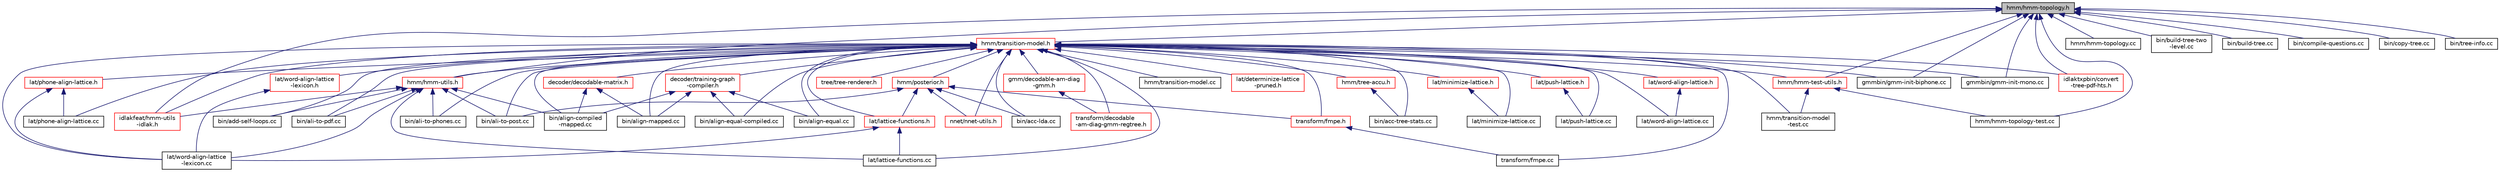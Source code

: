 digraph "hmm/hmm-topology.h"
{
  edge [fontname="Helvetica",fontsize="10",labelfontname="Helvetica",labelfontsize="10"];
  node [fontname="Helvetica",fontsize="10",shape=record];
  Node55 [label="hmm/hmm-topology.h",height=0.2,width=0.4,color="black", fillcolor="grey75", style="filled", fontcolor="black"];
  Node55 -> Node56 [dir="back",color="midnightblue",fontsize="10",style="solid",fontname="Helvetica"];
  Node56 [label="hmm/transition-model.h",height=0.2,width=0.4,color="red", fillcolor="white", style="filled",URL="$transition-model_8h.html"];
  Node56 -> Node57 [dir="back",color="midnightblue",fontsize="10",style="solid",fontname="Helvetica"];
  Node57 [label="tree/tree-renderer.h",height=0.2,width=0.4,color="red", fillcolor="white", style="filled",URL="$tree-renderer_8h.html"];
  Node56 -> Node60 [dir="back",color="midnightblue",fontsize="10",style="solid",fontname="Helvetica"];
  Node60 [label="gmm/decodable-am-diag\l-gmm.h",height=0.2,width=0.4,color="red", fillcolor="white", style="filled",URL="$decodable-am-diag-gmm_8h.html"];
  Node60 -> Node62 [dir="back",color="midnightblue",fontsize="10",style="solid",fontname="Helvetica"];
  Node62 [label="transform/decodable\l-am-diag-gmm-regtree.h",height=0.2,width=0.4,color="red", fillcolor="white", style="filled",URL="$decodable-am-diag-gmm-regtree_8h.html"];
  Node56 -> Node62 [dir="back",color="midnightblue",fontsize="10",style="solid",fontname="Helvetica"];
  Node56 -> Node78 [dir="back",color="midnightblue",fontsize="10",style="solid",fontname="Helvetica"];
  Node78 [label="transform/fmpe.h",height=0.2,width=0.4,color="red", fillcolor="white", style="filled",URL="$fmpe_8h.html"];
  Node78 -> Node80 [dir="back",color="midnightblue",fontsize="10",style="solid",fontname="Helvetica"];
  Node80 [label="transform/fmpe.cc",height=0.2,width=0.4,color="black", fillcolor="white", style="filled",URL="$fmpe_8cc.html"];
  Node56 -> Node87 [dir="back",color="midnightblue",fontsize="10",style="solid",fontname="Helvetica"];
  Node87 [label="hmm/posterior.h",height=0.2,width=0.4,color="red", fillcolor="white", style="filled",URL="$posterior_8h.html"];
  Node87 -> Node78 [dir="back",color="midnightblue",fontsize="10",style="solid",fontname="Helvetica"];
  Node87 -> Node90 [dir="back",color="midnightblue",fontsize="10",style="solid",fontname="Helvetica"];
  Node90 [label="lat/lattice-functions.h",height=0.2,width=0.4,color="red", fillcolor="white", style="filled",URL="$lattice-functions_8h.html"];
  Node90 -> Node98 [dir="back",color="midnightblue",fontsize="10",style="solid",fontname="Helvetica"];
  Node98 [label="lat/lattice-functions.cc",height=0.2,width=0.4,color="black", fillcolor="white", style="filled",URL="$lattice-functions_8cc.html"];
  Node90 -> Node101 [dir="back",color="midnightblue",fontsize="10",style="solid",fontname="Helvetica"];
  Node101 [label="lat/word-align-lattice\l-lexicon.cc",height=0.2,width=0.4,color="black", fillcolor="white", style="filled",URL="$word-align-lattice-lexicon_8cc.html"];
  Node87 -> Node156 [dir="back",color="midnightblue",fontsize="10",style="solid",fontname="Helvetica"];
  Node156 [label="nnet/nnet-utils.h",height=0.2,width=0.4,color="red", fillcolor="white", style="filled",URL="$nnet-utils_8h.html"];
  Node87 -> Node199 [dir="back",color="midnightblue",fontsize="10",style="solid",fontname="Helvetica"];
  Node199 [label="bin/acc-lda.cc",height=0.2,width=0.4,color="black", fillcolor="white", style="filled",URL="$acc-lda_8cc.html"];
  Node87 -> Node200 [dir="back",color="midnightblue",fontsize="10",style="solid",fontname="Helvetica"];
  Node200 [label="bin/ali-to-post.cc",height=0.2,width=0.4,color="black", fillcolor="white", style="filled",URL="$ali-to-post_8cc.html"];
  Node56 -> Node80 [dir="back",color="midnightblue",fontsize="10",style="solid",fontname="Helvetica"];
  Node56 -> Node346 [dir="back",color="midnightblue",fontsize="10",style="solid",fontname="Helvetica"];
  Node346 [label="hmm/hmm-test-utils.h",height=0.2,width=0.4,color="red", fillcolor="white", style="filled",URL="$hmm-test-utils_8h.html"];
  Node346 -> Node348 [dir="back",color="midnightblue",fontsize="10",style="solid",fontname="Helvetica"];
  Node348 [label="hmm/hmm-topology-test.cc",height=0.2,width=0.4,color="black", fillcolor="white", style="filled",URL="$hmm-topology-test_8cc.html"];
  Node346 -> Node350 [dir="back",color="midnightblue",fontsize="10",style="solid",fontname="Helvetica"];
  Node350 [label="hmm/transition-model\l-test.cc",height=0.2,width=0.4,color="black", fillcolor="white", style="filled",URL="$transition-model-test_8cc.html"];
  Node56 -> Node353 [dir="back",color="midnightblue",fontsize="10",style="solid",fontname="Helvetica"];
  Node353 [label="hmm/hmm-utils.h",height=0.2,width=0.4,color="red", fillcolor="white", style="filled",URL="$hmm-utils_8h.html"];
  Node353 -> Node98 [dir="back",color="midnightblue",fontsize="10",style="solid",fontname="Helvetica"];
  Node353 -> Node101 [dir="back",color="midnightblue",fontsize="10",style="solid",fontname="Helvetica"];
  Node353 -> Node357 [dir="back",color="midnightblue",fontsize="10",style="solid",fontname="Helvetica"];
  Node357 [label="bin/add-self-loops.cc",height=0.2,width=0.4,color="black", fillcolor="white", style="filled",URL="$add-self-loops_8cc.html"];
  Node353 -> Node358 [dir="back",color="midnightblue",fontsize="10",style="solid",fontname="Helvetica"];
  Node358 [label="bin/ali-to-pdf.cc",height=0.2,width=0.4,color="black", fillcolor="white", style="filled",URL="$ali-to-pdf_8cc.html"];
  Node353 -> Node359 [dir="back",color="midnightblue",fontsize="10",style="solid",fontname="Helvetica"];
  Node359 [label="bin/ali-to-phones.cc",height=0.2,width=0.4,color="black", fillcolor="white", style="filled",URL="$ali-to-phones_8cc.html"];
  Node353 -> Node200 [dir="back",color="midnightblue",fontsize="10",style="solid",fontname="Helvetica"];
  Node353 -> Node360 [dir="back",color="midnightblue",fontsize="10",style="solid",fontname="Helvetica"];
  Node360 [label="bin/align-compiled\l-mapped.cc",height=0.2,width=0.4,color="black", fillcolor="white", style="filled",URL="$align-compiled-mapped_8cc.html"];
  Node353 -> Node372 [dir="back",color="midnightblue",fontsize="10",style="solid",fontname="Helvetica"];
  Node372 [label="idlakfeat/hmm-utils\l-idlak.h",height=0.2,width=0.4,color="red", fillcolor="white", style="filled",URL="$hmm-utils-idlak_8h.html"];
  Node56 -> Node377 [dir="back",color="midnightblue",fontsize="10",style="solid",fontname="Helvetica"];
  Node377 [label="hmm/tree-accu.h",height=0.2,width=0.4,color="red", fillcolor="white", style="filled",URL="$tree-accu_8h.html"];
  Node377 -> Node378 [dir="back",color="midnightblue",fontsize="10",style="solid",fontname="Helvetica"];
  Node378 [label="bin/acc-tree-stats.cc",height=0.2,width=0.4,color="black", fillcolor="white", style="filled",URL="$acc-tree-stats_8cc.html"];
  Node56 -> Node350 [dir="back",color="midnightblue",fontsize="10",style="solid",fontname="Helvetica"];
  Node56 -> Node379 [dir="back",color="midnightblue",fontsize="10",style="solid",fontname="Helvetica"];
  Node379 [label="hmm/transition-model.cc",height=0.2,width=0.4,color="black", fillcolor="white", style="filled",URL="$transition-model_8cc.html"];
  Node56 -> Node380 [dir="back",color="midnightblue",fontsize="10",style="solid",fontname="Helvetica"];
  Node380 [label="decoder/decodable-matrix.h",height=0.2,width=0.4,color="red", fillcolor="white", style="filled",URL="$decodable-matrix_8h.html"];
  Node380 -> Node360 [dir="back",color="midnightblue",fontsize="10",style="solid",fontname="Helvetica"];
  Node380 -> Node381 [dir="back",color="midnightblue",fontsize="10",style="solid",fontname="Helvetica"];
  Node381 [label="bin/align-mapped.cc",height=0.2,width=0.4,color="black", fillcolor="white", style="filled",URL="$align-mapped_8cc.html"];
  Node56 -> Node386 [dir="back",color="midnightblue",fontsize="10",style="solid",fontname="Helvetica"];
  Node386 [label="lat/determinize-lattice\l-pruned.h",height=0.2,width=0.4,color="red", fillcolor="white", style="filled",URL="$determinize-lattice-pruned_8h.html"];
  Node56 -> Node90 [dir="back",color="midnightblue",fontsize="10",style="solid",fontname="Helvetica"];
  Node56 -> Node397 [dir="back",color="midnightblue",fontsize="10",style="solid",fontname="Helvetica"];
  Node397 [label="decoder/training-graph\l-compiler.h",height=0.2,width=0.4,color="red", fillcolor="white", style="filled",URL="$training-graph-compiler_8h.html"];
  Node397 -> Node360 [dir="back",color="midnightblue",fontsize="10",style="solid",fontname="Helvetica"];
  Node397 -> Node398 [dir="back",color="midnightblue",fontsize="10",style="solid",fontname="Helvetica"];
  Node398 [label="bin/align-equal-compiled.cc",height=0.2,width=0.4,color="black", fillcolor="white", style="filled",URL="$align-equal-compiled_8cc.html"];
  Node397 -> Node399 [dir="back",color="midnightblue",fontsize="10",style="solid",fontname="Helvetica"];
  Node399 [label="bin/align-equal.cc",height=0.2,width=0.4,color="black", fillcolor="white", style="filled",URL="$align-equal_8cc.html"];
  Node397 -> Node381 [dir="back",color="midnightblue",fontsize="10",style="solid",fontname="Helvetica"];
  Node56 -> Node402 [dir="back",color="midnightblue",fontsize="10",style="solid",fontname="Helvetica"];
  Node402 [label="lat/minimize-lattice.h",height=0.2,width=0.4,color="red", fillcolor="white", style="filled",URL="$minimize-lattice_8h.html"];
  Node402 -> Node404 [dir="back",color="midnightblue",fontsize="10",style="solid",fontname="Helvetica"];
  Node404 [label="lat/minimize-lattice.cc",height=0.2,width=0.4,color="black", fillcolor="white", style="filled",URL="$minimize-lattice_8cc.html"];
  Node56 -> Node406 [dir="back",color="midnightblue",fontsize="10",style="solid",fontname="Helvetica"];
  Node406 [label="lat/push-lattice.h",height=0.2,width=0.4,color="red", fillcolor="white", style="filled",URL="$push-lattice_8h.html"];
  Node406 -> Node408 [dir="back",color="midnightblue",fontsize="10",style="solid",fontname="Helvetica"];
  Node408 [label="lat/push-lattice.cc",height=0.2,width=0.4,color="black", fillcolor="white", style="filled",URL="$push-lattice_8cc.html"];
  Node56 -> Node98 [dir="back",color="midnightblue",fontsize="10",style="solid",fontname="Helvetica"];
  Node56 -> Node404 [dir="back",color="midnightblue",fontsize="10",style="solid",fontname="Helvetica"];
  Node56 -> Node410 [dir="back",color="midnightblue",fontsize="10",style="solid",fontname="Helvetica"];
  Node410 [label="lat/phone-align-lattice.h",height=0.2,width=0.4,color="red", fillcolor="white", style="filled",URL="$phone-align-lattice_8h.html"];
  Node410 -> Node411 [dir="back",color="midnightblue",fontsize="10",style="solid",fontname="Helvetica"];
  Node411 [label="lat/phone-align-lattice.cc",height=0.2,width=0.4,color="black", fillcolor="white", style="filled",URL="$phone-align-lattice_8cc.html"];
  Node410 -> Node101 [dir="back",color="midnightblue",fontsize="10",style="solid",fontname="Helvetica"];
  Node56 -> Node411 [dir="back",color="midnightblue",fontsize="10",style="solid",fontname="Helvetica"];
  Node56 -> Node408 [dir="back",color="midnightblue",fontsize="10",style="solid",fontname="Helvetica"];
  Node56 -> Node412 [dir="back",color="midnightblue",fontsize="10",style="solid",fontname="Helvetica"];
  Node412 [label="lat/word-align-lattice\l-lexicon.h",height=0.2,width=0.4,color="red", fillcolor="white", style="filled",URL="$word-align-lattice-lexicon_8h.html"];
  Node412 -> Node101 [dir="back",color="midnightblue",fontsize="10",style="solid",fontname="Helvetica"];
  Node56 -> Node101 [dir="back",color="midnightblue",fontsize="10",style="solid",fontname="Helvetica"];
  Node56 -> Node413 [dir="back",color="midnightblue",fontsize="10",style="solid",fontname="Helvetica"];
  Node413 [label="lat/word-align-lattice.h",height=0.2,width=0.4,color="red", fillcolor="white", style="filled",URL="$word-align-lattice_8h.html"];
  Node413 -> Node414 [dir="back",color="midnightblue",fontsize="10",style="solid",fontname="Helvetica"];
  Node414 [label="lat/word-align-lattice.cc",height=0.2,width=0.4,color="black", fillcolor="white", style="filled",URL="$word-align-lattice_8cc.html"];
  Node56 -> Node414 [dir="back",color="midnightblue",fontsize="10",style="solid",fontname="Helvetica"];
  Node56 -> Node156 [dir="back",color="midnightblue",fontsize="10",style="solid",fontname="Helvetica"];
  Node56 -> Node199 [dir="back",color="midnightblue",fontsize="10",style="solid",fontname="Helvetica"];
  Node56 -> Node378 [dir="back",color="midnightblue",fontsize="10",style="solid",fontname="Helvetica"];
  Node56 -> Node357 [dir="back",color="midnightblue",fontsize="10",style="solid",fontname="Helvetica"];
  Node56 -> Node358 [dir="back",color="midnightblue",fontsize="10",style="solid",fontname="Helvetica"];
  Node56 -> Node359 [dir="back",color="midnightblue",fontsize="10",style="solid",fontname="Helvetica"];
  Node56 -> Node200 [dir="back",color="midnightblue",fontsize="10",style="solid",fontname="Helvetica"];
  Node56 -> Node360 [dir="back",color="midnightblue",fontsize="10",style="solid",fontname="Helvetica"];
  Node56 -> Node398 [dir="back",color="midnightblue",fontsize="10",style="solid",fontname="Helvetica"];
  Node56 -> Node399 [dir="back",color="midnightblue",fontsize="10",style="solid",fontname="Helvetica"];
  Node56 -> Node381 [dir="back",color="midnightblue",fontsize="10",style="solid",fontname="Helvetica"];
  Node56 -> Node437 [dir="back",color="midnightblue",fontsize="10",style="solid",fontname="Helvetica"];
  Node437 [label="gmmbin/gmm-init-biphone.cc",height=0.2,width=0.4,color="black", fillcolor="white", style="filled",URL="$gmm-init-biphone_8cc.html"];
  Node56 -> Node440 [dir="back",color="midnightblue",fontsize="10",style="solid",fontname="Helvetica"];
  Node440 [label="gmmbin/gmm-init-mono.cc",height=0.2,width=0.4,color="black", fillcolor="white", style="filled",URL="$gmm-init-mono_8cc.html"];
  Node56 -> Node506 [dir="back",color="midnightblue",fontsize="10",style="solid",fontname="Helvetica"];
  Node506 [label="idlaktxpbin/convert\l-tree-pdf-hts.h",height=0.2,width=0.4,color="red", fillcolor="white", style="filled",URL="$convert-tree-pdf-hts_8h.html"];
  Node56 -> Node372 [dir="back",color="midnightblue",fontsize="10",style="solid",fontname="Helvetica"];
  Node55 -> Node346 [dir="back",color="midnightblue",fontsize="10",style="solid",fontname="Helvetica"];
  Node55 -> Node348 [dir="back",color="midnightblue",fontsize="10",style="solid",fontname="Helvetica"];
  Node55 -> Node508 [dir="back",color="midnightblue",fontsize="10",style="solid",fontname="Helvetica"];
  Node508 [label="hmm/hmm-topology.cc",height=0.2,width=0.4,color="black", fillcolor="white", style="filled",URL="$hmm-topology_8cc.html"];
  Node55 -> Node353 [dir="back",color="midnightblue",fontsize="10",style="solid",fontname="Helvetica"];
  Node55 -> Node509 [dir="back",color="midnightblue",fontsize="10",style="solid",fontname="Helvetica"];
  Node509 [label="bin/build-tree-two\l-level.cc",height=0.2,width=0.4,color="black", fillcolor="white", style="filled",URL="$build-tree-two-level_8cc.html"];
  Node55 -> Node510 [dir="back",color="midnightblue",fontsize="10",style="solid",fontname="Helvetica"];
  Node510 [label="bin/build-tree.cc",height=0.2,width=0.4,color="black", fillcolor="white", style="filled",URL="$bin_2build-tree_8cc.html"];
  Node55 -> Node511 [dir="back",color="midnightblue",fontsize="10",style="solid",fontname="Helvetica"];
  Node511 [label="bin/compile-questions.cc",height=0.2,width=0.4,color="black", fillcolor="white", style="filled",URL="$compile-questions_8cc.html"];
  Node55 -> Node512 [dir="back",color="midnightblue",fontsize="10",style="solid",fontname="Helvetica"];
  Node512 [label="bin/copy-tree.cc",height=0.2,width=0.4,color="black", fillcolor="white", style="filled",URL="$copy-tree_8cc.html"];
  Node55 -> Node513 [dir="back",color="midnightblue",fontsize="10",style="solid",fontname="Helvetica"];
  Node513 [label="bin/tree-info.cc",height=0.2,width=0.4,color="black", fillcolor="white", style="filled",URL="$tree-info_8cc.html"];
  Node55 -> Node437 [dir="back",color="midnightblue",fontsize="10",style="solid",fontname="Helvetica"];
  Node55 -> Node440 [dir="back",color="midnightblue",fontsize="10",style="solid",fontname="Helvetica"];
  Node55 -> Node506 [dir="back",color="midnightblue",fontsize="10",style="solid",fontname="Helvetica"];
  Node55 -> Node372 [dir="back",color="midnightblue",fontsize="10",style="solid",fontname="Helvetica"];
}
